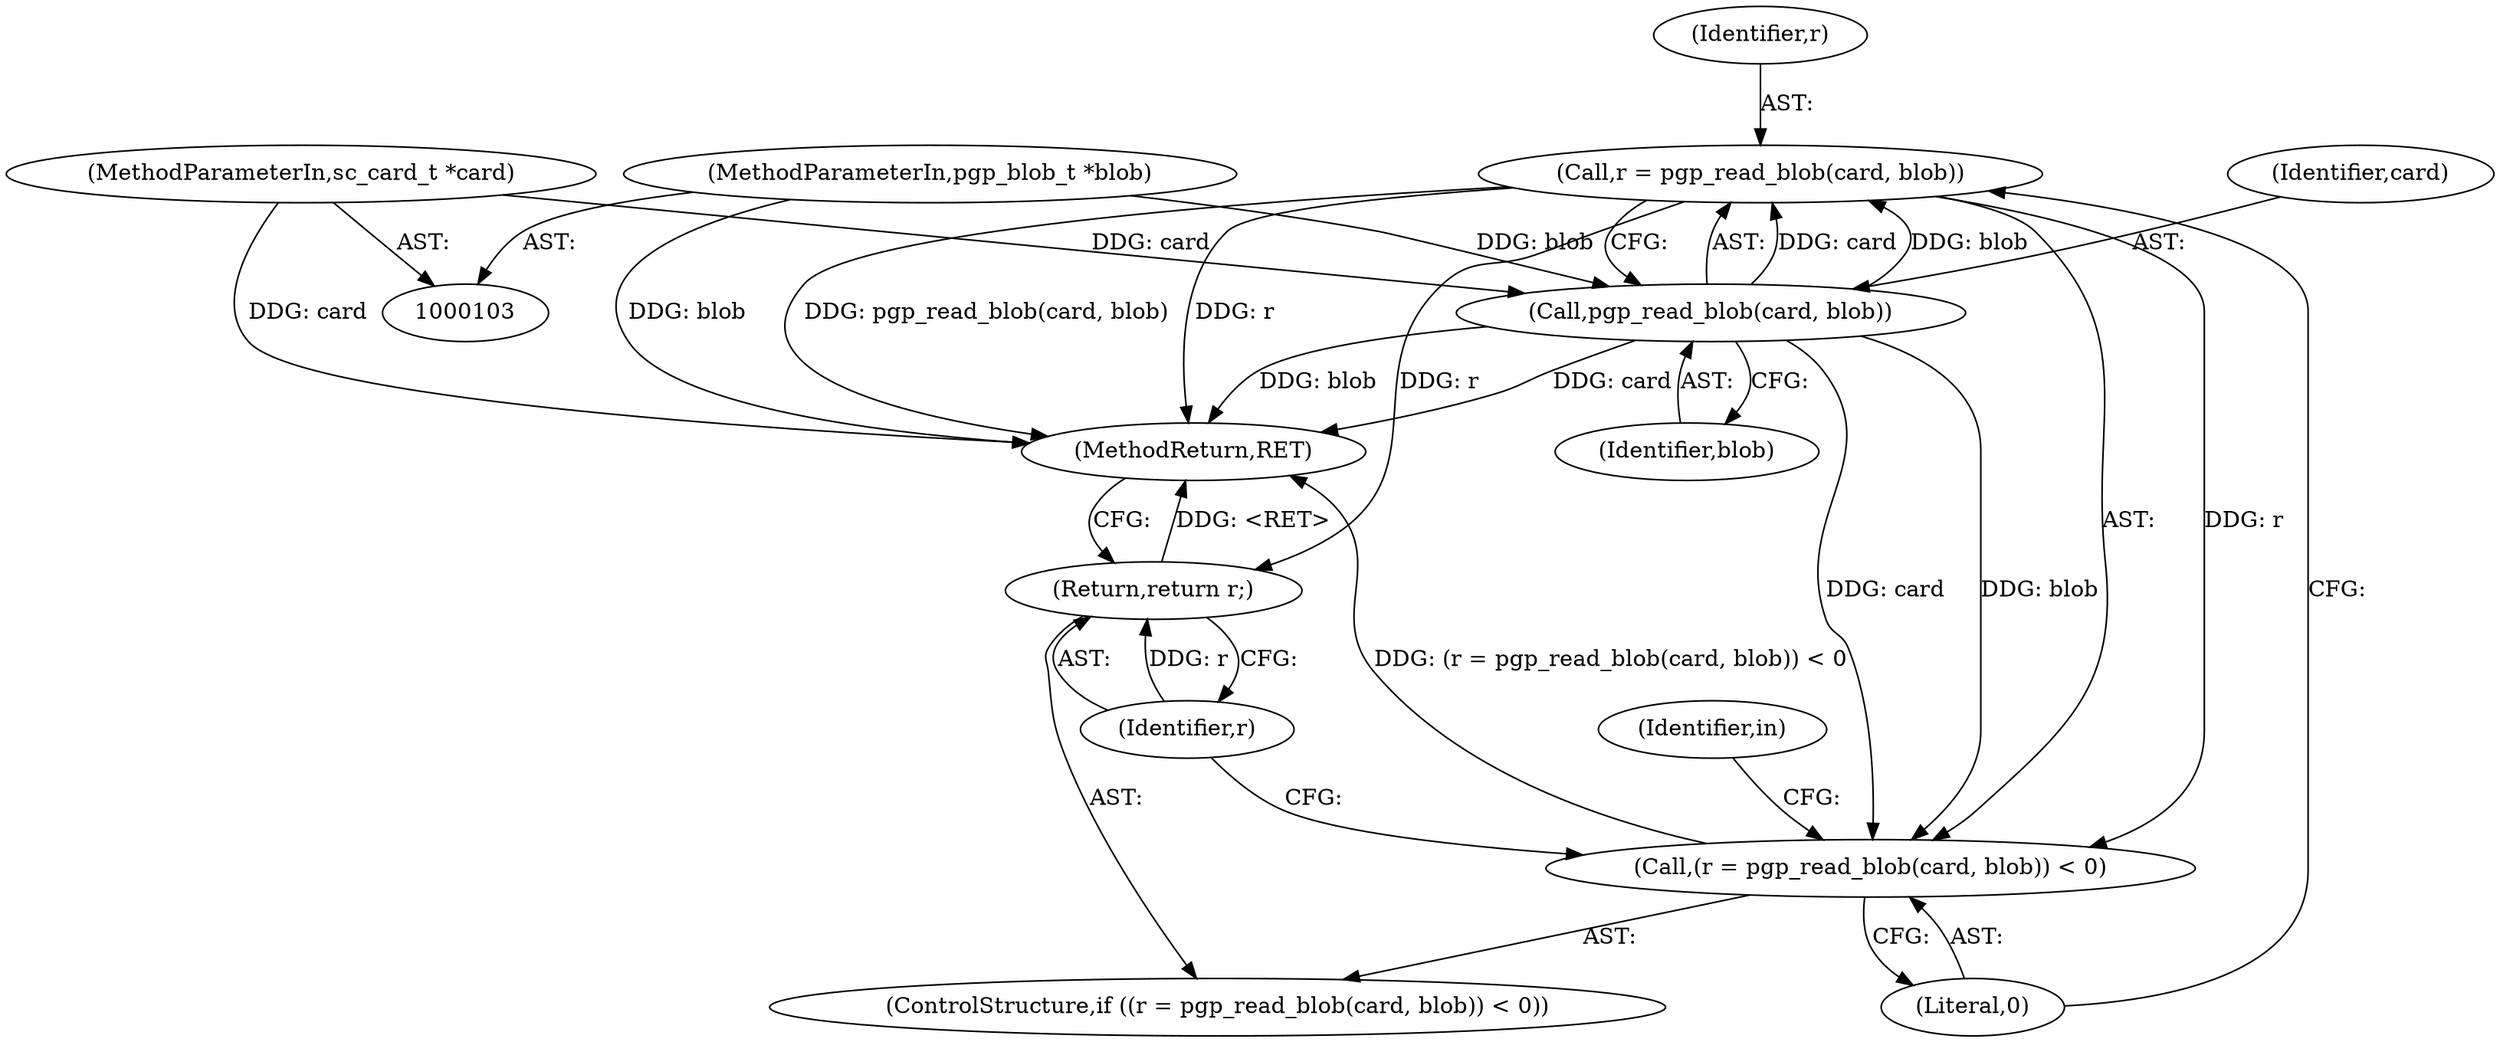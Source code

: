digraph "0_OpenSC_8fe377e93b4b56060e5bbfb6f3142ceaeca744fa_13@API" {
"1000119" [label="(Call,r = pgp_read_blob(card, blob))"];
"1000121" [label="(Call,pgp_read_blob(card, blob))"];
"1000104" [label="(MethodParameterIn,sc_card_t *card)"];
"1000105" [label="(MethodParameterIn,pgp_blob_t *blob)"];
"1000118" [label="(Call,(r = pgp_read_blob(card, blob)) < 0)"];
"1000125" [label="(Return,return r;)"];
"1000119" [label="(Call,r = pgp_read_blob(card, blob))"];
"1000120" [label="(Identifier,r)"];
"1000126" [label="(Identifier,r)"];
"1000121" [label="(Call,pgp_read_blob(card, blob))"];
"1000123" [label="(Identifier,blob)"];
"1000117" [label="(ControlStructure,if ((r = pgp_read_blob(card, blob)) < 0))"];
"1000246" [label="(MethodReturn,RET)"];
"1000125" [label="(Return,return r;)"];
"1000118" [label="(Call,(r = pgp_read_blob(card, blob)) < 0)"];
"1000104" [label="(MethodParameterIn,sc_card_t *card)"];
"1000105" [label="(MethodParameterIn,pgp_blob_t *blob)"];
"1000128" [label="(Identifier,in)"];
"1000124" [label="(Literal,0)"];
"1000122" [label="(Identifier,card)"];
"1000119" -> "1000118"  [label="AST: "];
"1000119" -> "1000121"  [label="CFG: "];
"1000120" -> "1000119"  [label="AST: "];
"1000121" -> "1000119"  [label="AST: "];
"1000124" -> "1000119"  [label="CFG: "];
"1000119" -> "1000246"  [label="DDG: pgp_read_blob(card, blob)"];
"1000119" -> "1000246"  [label="DDG: r"];
"1000119" -> "1000118"  [label="DDG: r"];
"1000121" -> "1000119"  [label="DDG: card"];
"1000121" -> "1000119"  [label="DDG: blob"];
"1000119" -> "1000125"  [label="DDG: r"];
"1000121" -> "1000123"  [label="CFG: "];
"1000122" -> "1000121"  [label="AST: "];
"1000123" -> "1000121"  [label="AST: "];
"1000121" -> "1000246"  [label="DDG: blob"];
"1000121" -> "1000246"  [label="DDG: card"];
"1000121" -> "1000118"  [label="DDG: card"];
"1000121" -> "1000118"  [label="DDG: blob"];
"1000104" -> "1000121"  [label="DDG: card"];
"1000105" -> "1000121"  [label="DDG: blob"];
"1000104" -> "1000103"  [label="AST: "];
"1000104" -> "1000246"  [label="DDG: card"];
"1000105" -> "1000103"  [label="AST: "];
"1000105" -> "1000246"  [label="DDG: blob"];
"1000118" -> "1000117"  [label="AST: "];
"1000118" -> "1000124"  [label="CFG: "];
"1000124" -> "1000118"  [label="AST: "];
"1000126" -> "1000118"  [label="CFG: "];
"1000128" -> "1000118"  [label="CFG: "];
"1000118" -> "1000246"  [label="DDG: (r = pgp_read_blob(card, blob)) < 0"];
"1000125" -> "1000117"  [label="AST: "];
"1000125" -> "1000126"  [label="CFG: "];
"1000126" -> "1000125"  [label="AST: "];
"1000246" -> "1000125"  [label="CFG: "];
"1000125" -> "1000246"  [label="DDG: <RET>"];
"1000126" -> "1000125"  [label="DDG: r"];
}
